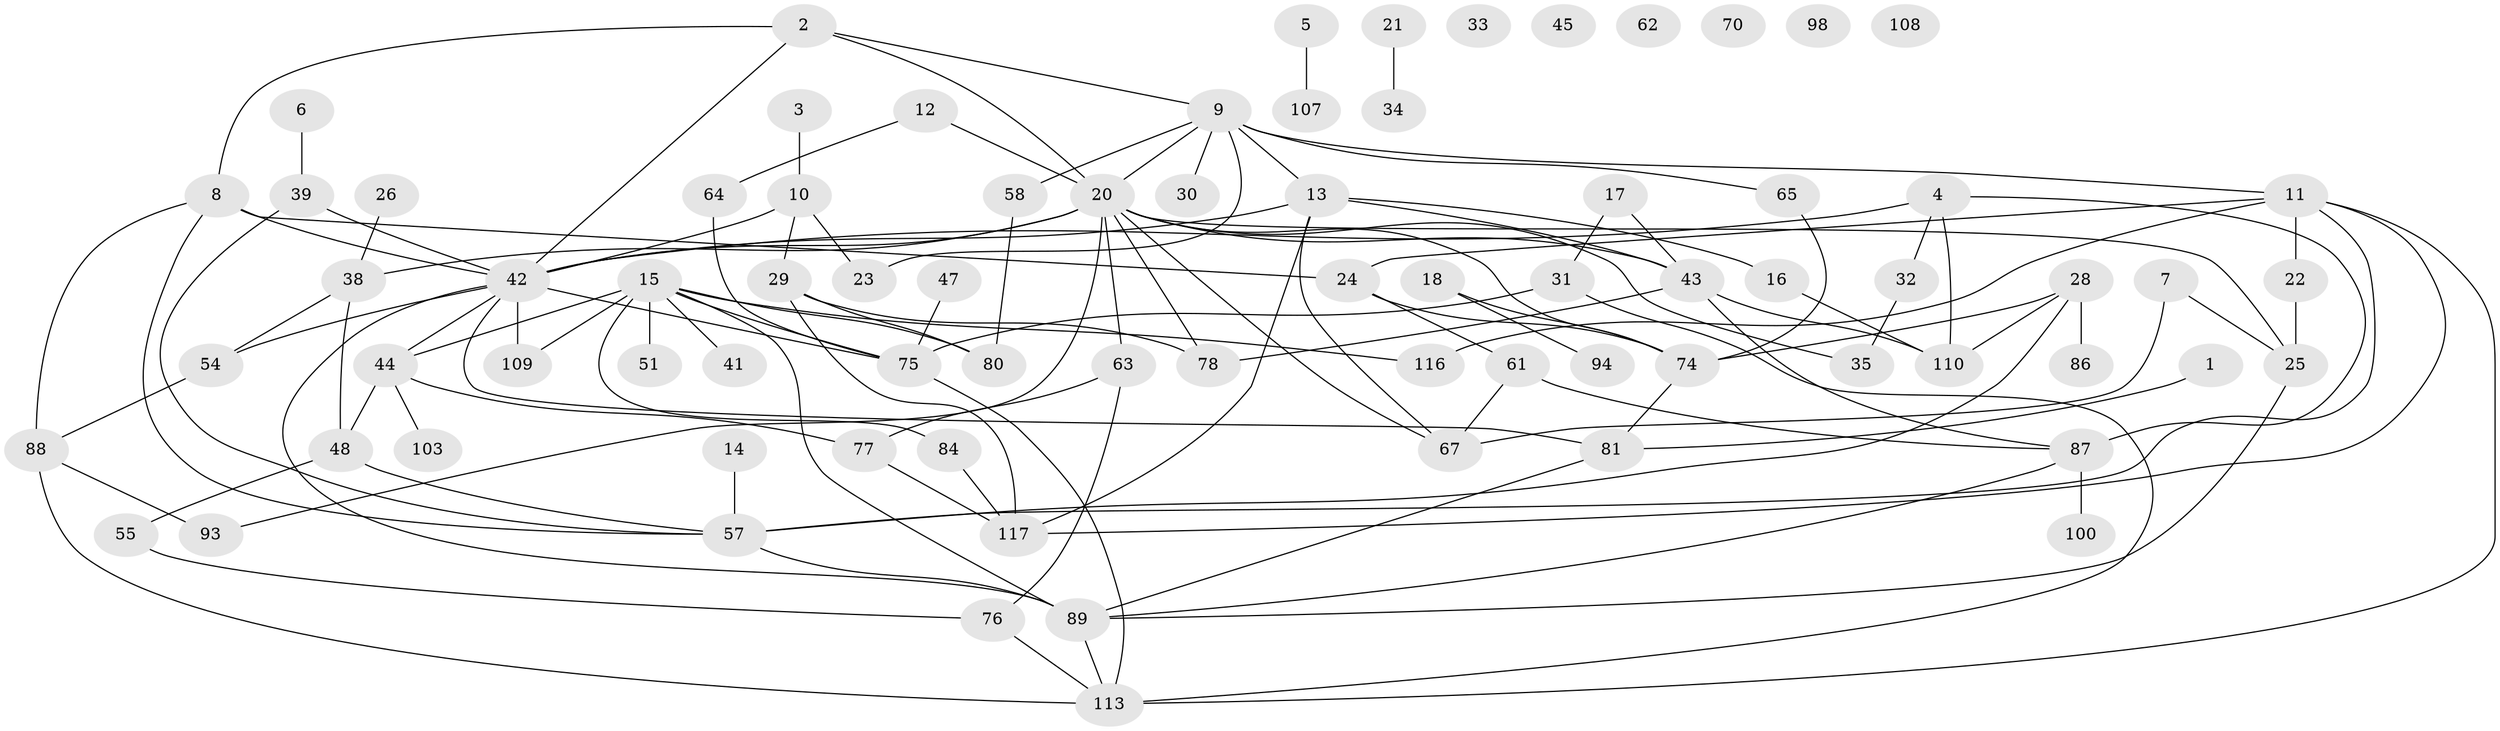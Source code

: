 // original degree distribution, {2: 0.3050847457627119, 1: 0.2033898305084746, 4: 0.11016949152542373, 5: 0.059322033898305086, 6: 0.03389830508474576, 3: 0.19491525423728814, 8: 0.01694915254237288, 11: 0.00847457627118644, 0: 0.0423728813559322, 7: 0.025423728813559324}
// Generated by graph-tools (version 1.1) at 2025/41/03/06/25 10:41:24]
// undirected, 78 vertices, 122 edges
graph export_dot {
graph [start="1"]
  node [color=gray90,style=filled];
  1 [super="+112"];
  2 [super="+59"];
  3 [super="+36"];
  4 [super="+73"];
  5;
  6 [super="+105"];
  7 [super="+102"];
  8 [super="+83"];
  9 [super="+27"];
  10 [super="+46"];
  11 [super="+72"];
  12;
  13 [super="+19"];
  14;
  15 [super="+95"];
  16;
  17;
  18;
  20 [super="+56"];
  21;
  22;
  23;
  24 [super="+50"];
  25 [super="+53"];
  26;
  28 [super="+79"];
  29 [super="+49"];
  30;
  31;
  32;
  33;
  34 [super="+40"];
  35 [super="+37"];
  38 [super="+92"];
  39;
  41;
  42 [super="+52"];
  43 [super="+106"];
  44 [super="+101"];
  45;
  47 [super="+69"];
  48;
  51 [super="+60"];
  54 [super="+104"];
  55 [super="+66"];
  57 [super="+68"];
  58;
  61;
  62 [super="+85"];
  63 [super="+90"];
  64;
  65;
  67 [super="+71"];
  70;
  74 [super="+96"];
  75 [super="+111"];
  76 [super="+118"];
  77;
  78;
  80 [super="+82"];
  81;
  84;
  86;
  87 [super="+91"];
  88 [super="+97"];
  89 [super="+99"];
  93;
  94;
  98;
  100;
  103;
  107;
  108;
  109;
  110 [super="+114"];
  113 [super="+115"];
  116;
  117;
  1 -- 81;
  2 -- 20;
  2 -- 8;
  2 -- 9;
  2 -- 42;
  3 -- 10;
  4 -- 87;
  4 -- 42;
  4 -- 110;
  4 -- 32;
  5 -- 107;
  6 -- 39;
  7 -- 25;
  7 -- 67;
  8 -- 57;
  8 -- 24;
  8 -- 42;
  8 -- 88;
  9 -- 13;
  9 -- 23;
  9 -- 30;
  9 -- 65;
  9 -- 58;
  9 -- 11;
  9 -- 20;
  10 -- 42;
  10 -- 29;
  10 -- 23;
  11 -- 22;
  11 -- 24;
  11 -- 113;
  11 -- 116;
  11 -- 117;
  11 -- 57;
  12 -- 20;
  12 -- 64;
  13 -- 16;
  13 -- 43;
  13 -- 67;
  13 -- 42;
  13 -- 117;
  14 -- 57;
  15 -- 41;
  15 -- 80;
  15 -- 109;
  15 -- 116;
  15 -- 84;
  15 -- 75;
  15 -- 89;
  15 -- 44;
  15 -- 51;
  16 -- 110;
  17 -- 31;
  17 -- 43;
  18 -- 94;
  18 -- 74;
  20 -- 35;
  20 -- 38;
  20 -- 78;
  20 -- 93;
  20 -- 74;
  20 -- 42;
  20 -- 43;
  20 -- 63;
  20 -- 25;
  20 -- 67;
  21 -- 34;
  22 -- 25;
  24 -- 61;
  24 -- 74;
  25 -- 89;
  26 -- 38;
  28 -- 74;
  28 -- 57;
  28 -- 110;
  28 -- 86;
  29 -- 117;
  29 -- 80;
  29 -- 78;
  31 -- 113;
  31 -- 75;
  32 -- 35;
  38 -- 48;
  38 -- 54;
  39 -- 42;
  39 -- 57;
  42 -- 44;
  42 -- 81;
  42 -- 109;
  42 -- 75;
  42 -- 54;
  42 -- 89;
  43 -- 110;
  43 -- 78;
  43 -- 87;
  44 -- 77;
  44 -- 103;
  44 -- 48;
  47 -- 75;
  48 -- 57;
  48 -- 55;
  54 -- 88;
  55 -- 76;
  57 -- 89;
  58 -- 80;
  61 -- 67;
  61 -- 87;
  63 -- 77;
  63 -- 76;
  64 -- 75;
  65 -- 74;
  74 -- 81;
  75 -- 113;
  76 -- 113;
  77 -- 117;
  81 -- 89;
  84 -- 117;
  87 -- 100;
  87 -- 89;
  88 -- 93;
  88 -- 113;
  89 -- 113;
}
